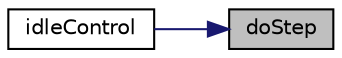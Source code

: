 digraph "doStep"
{
 // LATEX_PDF_SIZE
  edge [fontname="Helvetica",fontsize="10",labelfontname="Helvetica",labelfontsize="10"];
  node [fontname="Helvetica",fontsize="10",shape=record];
  rankdir="RL";
  Node11 [label="doStep",height=0.2,width=0.4,color="black", fillcolor="grey75", style="filled", fontcolor="black",tooltip=" "];
  Node11 -> Node12 [dir="back",color="midnightblue",fontsize="10",style="solid",fontname="Helvetica"];
  Node12 [label="idleControl",height=0.2,width=0.4,color="black", fillcolor="white", style="filled",URL="$idle_8ino.html#ab8f62cb86190591b6c42253fa18989fb",tooltip=" "];
}
